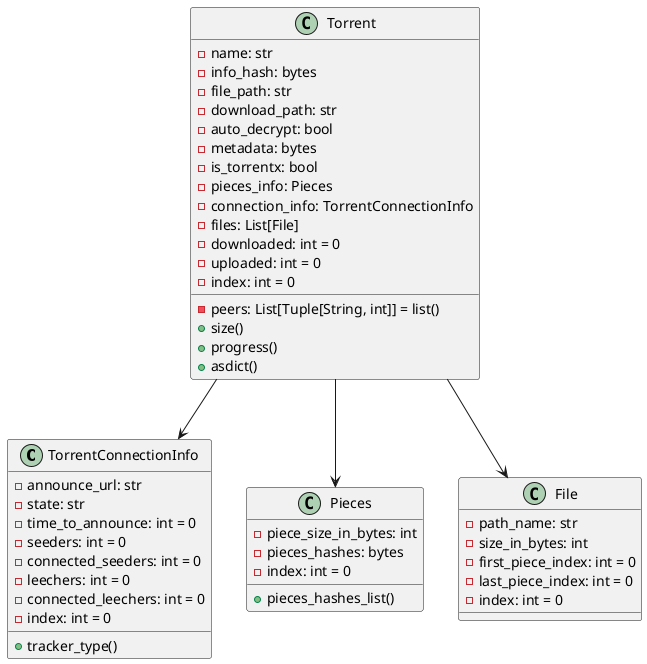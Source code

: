 @startuml

class TorrentConnectionInfo {
    - announce_url: str
    - state: str
    - time_to_announce: int = 0
    - seeders: int = 0
    - connected_seeders: int = 0
    - leechers: int = 0
    - connected_leechers: int = 0
    - index: int = 0
    + tracker_type()
}

class Pieces {
    - piece_size_in_bytes: int
    - pieces_hashes: bytes
    - index: int = 0
    + pieces_hashes_list()
}

class File {
    - path_name: str
    - size_in_bytes: int
    - first_piece_index: int = 0
    - last_piece_index: int = 0
    - index: int = 0
}

class Torrent {
    - name: str
    - info_hash: bytes
    - file_path: str
    - download_path: str
    - auto_decrypt: bool
    - metadata: bytes
    - is_torrentx: bool
    - pieces_info: Pieces
    - connection_info: TorrentConnectionInfo
    - files: List[File]
    - peers: List[Tuple[String, int]] = list()
    - downloaded: int = 0
    - uploaded: int = 0
    - index: int = 0
    + size()
    + progress()
    + asdict()
}

Torrent --> TorrentConnectionInfo
Torrent --> Pieces
Torrent --> File

@enduml